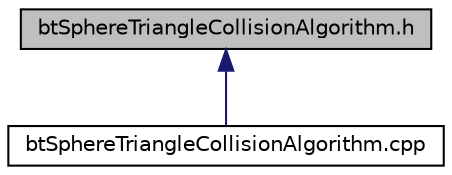 digraph G
{
  edge [fontname="Helvetica",fontsize="10",labelfontname="Helvetica",labelfontsize="10"];
  node [fontname="Helvetica",fontsize="10",shape=record];
  Node1 [label="btSphereTriangleCollisionAlgorithm.h",height=0.2,width=0.4,color="black", fillcolor="grey75", style="filled" fontcolor="black"];
  Node1 -> Node2 [dir="back",color="midnightblue",fontsize="10",style="solid",fontname="Helvetica"];
  Node2 [label="btSphereTriangleCollisionAlgorithm.cpp",height=0.2,width=0.4,color="black", fillcolor="white", style="filled",URL="$btSphereTriangleCollisionAlgorithm_8cpp.html"];
}
